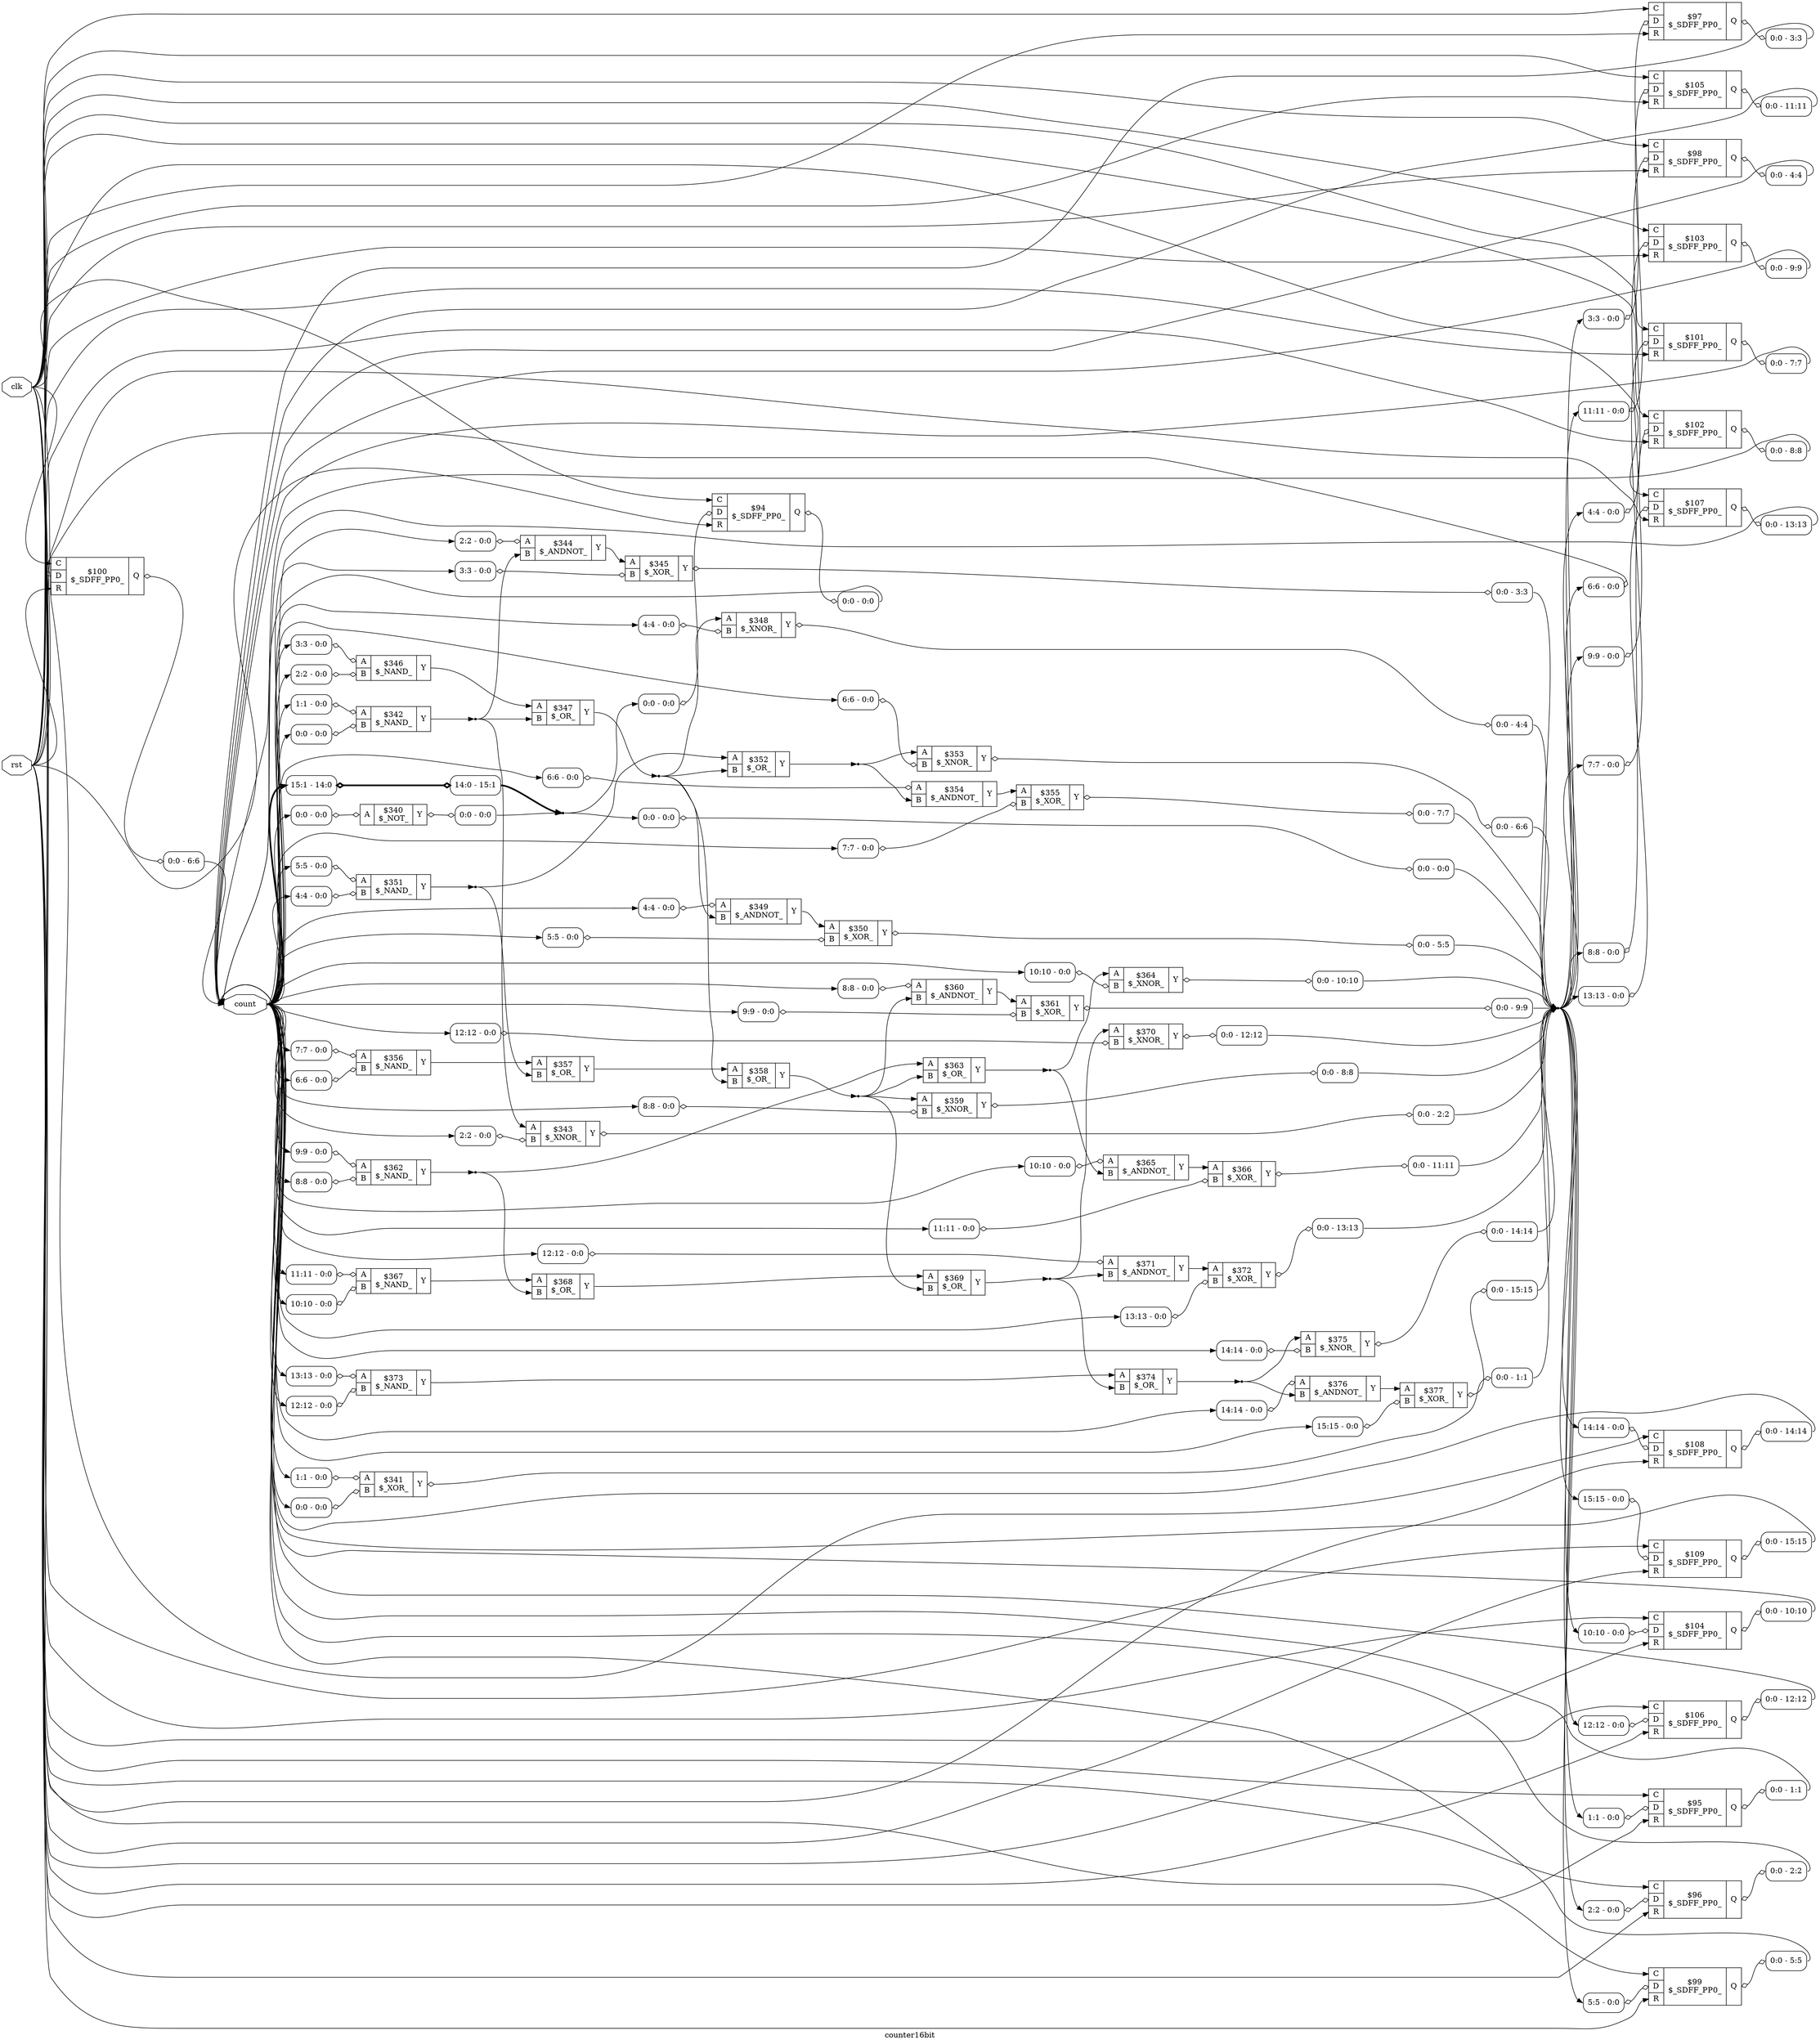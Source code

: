 digraph "counter16bit" {
label="counter16bit";
rankdir="LR";
remincross=true;
n25 [ shape=octagon, label="clk", color="black", fontcolor="black" ];
n26 [ shape=octagon, label="count", color="black", fontcolor="black" ];
n27 [ shape=octagon, label="rst", color="black", fontcolor="black" ];
c30 [ shape=record, label="{{<p28> A}|$340\n$_NOT_|{<p29> Y}}",  ];
x0 [ shape=record, style=rounded, label="<s0> 0:0 - 0:0 ", color="black", fontcolor="black" ];
x0:e -> c30:p28:w [arrowhead=odiamond, arrowtail=odiamond, dir=both, color="black", fontcolor="black", label=""];
x1 [ shape=record, style=rounded, label="<s0> 0:0 - 0:0 ", color="black", fontcolor="black" ];
c30:p29:e -> x1:w [arrowhead=odiamond, arrowtail=odiamond, dir=both, color="black", fontcolor="black", label=""];
c32 [ shape=record, label="{{<p28> A|<p31> B}|$341\n$_XOR_|{<p29> Y}}",  ];
x2 [ shape=record, style=rounded, label="<s0> 1:1 - 0:0 ", color="black", fontcolor="black" ];
x2:e -> c32:p28:w [arrowhead=odiamond, arrowtail=odiamond, dir=both, color="black", fontcolor="black", label=""];
x3 [ shape=record, style=rounded, label="<s0> 0:0 - 0:0 ", color="black", fontcolor="black" ];
x3:e -> c32:p31:w [arrowhead=odiamond, arrowtail=odiamond, dir=both, color="black", fontcolor="black", label=""];
x4 [ shape=record, style=rounded, label="<s0> 0:0 - 1:1 ", color="black", fontcolor="black" ];
c32:p29:e -> x4:w [arrowhead=odiamond, arrowtail=odiamond, dir=both, color="black", fontcolor="black", label=""];
c33 [ shape=record, label="{{<p28> A|<p31> B}|$342\n$_NAND_|{<p29> Y}}",  ];
x5 [ shape=record, style=rounded, label="<s0> 1:1 - 0:0 ", color="black", fontcolor="black" ];
x5:e -> c33:p28:w [arrowhead=odiamond, arrowtail=odiamond, dir=both, color="black", fontcolor="black", label=""];
x6 [ shape=record, style=rounded, label="<s0> 0:0 - 0:0 ", color="black", fontcolor="black" ];
x6:e -> c33:p31:w [arrowhead=odiamond, arrowtail=odiamond, dir=both, color="black", fontcolor="black", label=""];
c34 [ shape=record, label="{{<p28> A|<p31> B}|$343\n$_XNOR_|{<p29> Y}}",  ];
x7 [ shape=record, style=rounded, label="<s0> 2:2 - 0:0 ", color="black", fontcolor="black" ];
x7:e -> c34:p31:w [arrowhead=odiamond, arrowtail=odiamond, dir=both, color="black", fontcolor="black", label=""];
x8 [ shape=record, style=rounded, label="<s0> 0:0 - 2:2 ", color="black", fontcolor="black" ];
c34:p29:e -> x8:w [arrowhead=odiamond, arrowtail=odiamond, dir=both, color="black", fontcolor="black", label=""];
c35 [ shape=record, label="{{<p28> A|<p31> B}|$344\n$_ANDNOT_|{<p29> Y}}",  ];
x9 [ shape=record, style=rounded, label="<s0> 2:2 - 0:0 ", color="black", fontcolor="black" ];
x9:e -> c35:p28:w [arrowhead=odiamond, arrowtail=odiamond, dir=both, color="black", fontcolor="black", label=""];
c36 [ shape=record, label="{{<p28> A|<p31> B}|$345\n$_XOR_|{<p29> Y}}",  ];
x10 [ shape=record, style=rounded, label="<s0> 3:3 - 0:0 ", color="black", fontcolor="black" ];
x10:e -> c36:p31:w [arrowhead=odiamond, arrowtail=odiamond, dir=both, color="black", fontcolor="black", label=""];
x11 [ shape=record, style=rounded, label="<s0> 0:0 - 3:3 ", color="black", fontcolor="black" ];
c36:p29:e -> x11:w [arrowhead=odiamond, arrowtail=odiamond, dir=both, color="black", fontcolor="black", label=""];
c37 [ shape=record, label="{{<p28> A|<p31> B}|$346\n$_NAND_|{<p29> Y}}",  ];
x12 [ shape=record, style=rounded, label="<s0> 3:3 - 0:0 ", color="black", fontcolor="black" ];
x12:e -> c37:p28:w [arrowhead=odiamond, arrowtail=odiamond, dir=both, color="black", fontcolor="black", label=""];
x13 [ shape=record, style=rounded, label="<s0> 2:2 - 0:0 ", color="black", fontcolor="black" ];
x13:e -> c37:p31:w [arrowhead=odiamond, arrowtail=odiamond, dir=both, color="black", fontcolor="black", label=""];
c38 [ shape=record, label="{{<p28> A|<p31> B}|$347\n$_OR_|{<p29> Y}}",  ];
c39 [ shape=record, label="{{<p28> A|<p31> B}|$348\n$_XNOR_|{<p29> Y}}",  ];
x14 [ shape=record, style=rounded, label="<s0> 4:4 - 0:0 ", color="black", fontcolor="black" ];
x14:e -> c39:p31:w [arrowhead=odiamond, arrowtail=odiamond, dir=both, color="black", fontcolor="black", label=""];
x15 [ shape=record, style=rounded, label="<s0> 0:0 - 4:4 ", color="black", fontcolor="black" ];
c39:p29:e -> x15:w [arrowhead=odiamond, arrowtail=odiamond, dir=both, color="black", fontcolor="black", label=""];
c40 [ shape=record, label="{{<p28> A|<p31> B}|$349\n$_ANDNOT_|{<p29> Y}}",  ];
x16 [ shape=record, style=rounded, label="<s0> 4:4 - 0:0 ", color="black", fontcolor="black" ];
x16:e -> c40:p28:w [arrowhead=odiamond, arrowtail=odiamond, dir=both, color="black", fontcolor="black", label=""];
c41 [ shape=record, label="{{<p28> A|<p31> B}|$350\n$_XOR_|{<p29> Y}}",  ];
x17 [ shape=record, style=rounded, label="<s0> 5:5 - 0:0 ", color="black", fontcolor="black" ];
x17:e -> c41:p31:w [arrowhead=odiamond, arrowtail=odiamond, dir=both, color="black", fontcolor="black", label=""];
x18 [ shape=record, style=rounded, label="<s0> 0:0 - 5:5 ", color="black", fontcolor="black" ];
c41:p29:e -> x18:w [arrowhead=odiamond, arrowtail=odiamond, dir=both, color="black", fontcolor="black", label=""];
c42 [ shape=record, label="{{<p28> A|<p31> B}|$351\n$_NAND_|{<p29> Y}}",  ];
x19 [ shape=record, style=rounded, label="<s0> 5:5 - 0:0 ", color="black", fontcolor="black" ];
x19:e -> c42:p28:w [arrowhead=odiamond, arrowtail=odiamond, dir=both, color="black", fontcolor="black", label=""];
x20 [ shape=record, style=rounded, label="<s0> 4:4 - 0:0 ", color="black", fontcolor="black" ];
x20:e -> c42:p31:w [arrowhead=odiamond, arrowtail=odiamond, dir=both, color="black", fontcolor="black", label=""];
c43 [ shape=record, label="{{<p28> A|<p31> B}|$352\n$_OR_|{<p29> Y}}",  ];
c44 [ shape=record, label="{{<p28> A|<p31> B}|$353\n$_XNOR_|{<p29> Y}}",  ];
x21 [ shape=record, style=rounded, label="<s0> 6:6 - 0:0 ", color="black", fontcolor="black" ];
x21:e -> c44:p31:w [arrowhead=odiamond, arrowtail=odiamond, dir=both, color="black", fontcolor="black", label=""];
x22 [ shape=record, style=rounded, label="<s0> 0:0 - 6:6 ", color="black", fontcolor="black" ];
c44:p29:e -> x22:w [arrowhead=odiamond, arrowtail=odiamond, dir=both, color="black", fontcolor="black", label=""];
c45 [ shape=record, label="{{<p28> A|<p31> B}|$354\n$_ANDNOT_|{<p29> Y}}",  ];
x23 [ shape=record, style=rounded, label="<s0> 6:6 - 0:0 ", color="black", fontcolor="black" ];
x23:e -> c45:p28:w [arrowhead=odiamond, arrowtail=odiamond, dir=both, color="black", fontcolor="black", label=""];
c46 [ shape=record, label="{{<p28> A|<p31> B}|$355\n$_XOR_|{<p29> Y}}",  ];
x24 [ shape=record, style=rounded, label="<s0> 7:7 - 0:0 ", color="black", fontcolor="black" ];
x24:e -> c46:p31:w [arrowhead=odiamond, arrowtail=odiamond, dir=both, color="black", fontcolor="black", label=""];
x25 [ shape=record, style=rounded, label="<s0> 0:0 - 7:7 ", color="black", fontcolor="black" ];
c46:p29:e -> x25:w [arrowhead=odiamond, arrowtail=odiamond, dir=both, color="black", fontcolor="black", label=""];
c47 [ shape=record, label="{{<p28> A|<p31> B}|$356\n$_NAND_|{<p29> Y}}",  ];
x26 [ shape=record, style=rounded, label="<s0> 7:7 - 0:0 ", color="black", fontcolor="black" ];
x26:e -> c47:p28:w [arrowhead=odiamond, arrowtail=odiamond, dir=both, color="black", fontcolor="black", label=""];
x27 [ shape=record, style=rounded, label="<s0> 6:6 - 0:0 ", color="black", fontcolor="black" ];
x27:e -> c47:p31:w [arrowhead=odiamond, arrowtail=odiamond, dir=both, color="black", fontcolor="black", label=""];
c48 [ shape=record, label="{{<p28> A|<p31> B}|$357\n$_OR_|{<p29> Y}}",  ];
c49 [ shape=record, label="{{<p28> A|<p31> B}|$358\n$_OR_|{<p29> Y}}",  ];
c50 [ shape=record, label="{{<p28> A|<p31> B}|$359\n$_XNOR_|{<p29> Y}}",  ];
x28 [ shape=record, style=rounded, label="<s0> 8:8 - 0:0 ", color="black", fontcolor="black" ];
x28:e -> c50:p31:w [arrowhead=odiamond, arrowtail=odiamond, dir=both, color="black", fontcolor="black", label=""];
x29 [ shape=record, style=rounded, label="<s0> 0:0 - 8:8 ", color="black", fontcolor="black" ];
c50:p29:e -> x29:w [arrowhead=odiamond, arrowtail=odiamond, dir=both, color="black", fontcolor="black", label=""];
c51 [ shape=record, label="{{<p28> A|<p31> B}|$360\n$_ANDNOT_|{<p29> Y}}",  ];
x30 [ shape=record, style=rounded, label="<s0> 8:8 - 0:0 ", color="black", fontcolor="black" ];
x30:e -> c51:p28:w [arrowhead=odiamond, arrowtail=odiamond, dir=both, color="black", fontcolor="black", label=""];
c52 [ shape=record, label="{{<p28> A|<p31> B}|$361\n$_XOR_|{<p29> Y}}",  ];
x31 [ shape=record, style=rounded, label="<s0> 9:9 - 0:0 ", color="black", fontcolor="black" ];
x31:e -> c52:p31:w [arrowhead=odiamond, arrowtail=odiamond, dir=both, color="black", fontcolor="black", label=""];
x32 [ shape=record, style=rounded, label="<s0> 0:0 - 9:9 ", color="black", fontcolor="black" ];
c52:p29:e -> x32:w [arrowhead=odiamond, arrowtail=odiamond, dir=both, color="black", fontcolor="black", label=""];
c53 [ shape=record, label="{{<p28> A|<p31> B}|$362\n$_NAND_|{<p29> Y}}",  ];
x33 [ shape=record, style=rounded, label="<s0> 9:9 - 0:0 ", color="black", fontcolor="black" ];
x33:e -> c53:p28:w [arrowhead=odiamond, arrowtail=odiamond, dir=both, color="black", fontcolor="black", label=""];
x34 [ shape=record, style=rounded, label="<s0> 8:8 - 0:0 ", color="black", fontcolor="black" ];
x34:e -> c53:p31:w [arrowhead=odiamond, arrowtail=odiamond, dir=both, color="black", fontcolor="black", label=""];
c54 [ shape=record, label="{{<p28> A|<p31> B}|$363\n$_OR_|{<p29> Y}}",  ];
c55 [ shape=record, label="{{<p28> A|<p31> B}|$364\n$_XNOR_|{<p29> Y}}",  ];
x35 [ shape=record, style=rounded, label="<s0> 10:10 - 0:0 ", color="black", fontcolor="black" ];
x35:e -> c55:p31:w [arrowhead=odiamond, arrowtail=odiamond, dir=both, color="black", fontcolor="black", label=""];
x36 [ shape=record, style=rounded, label="<s0> 0:0 - 10:10 ", color="black", fontcolor="black" ];
c55:p29:e -> x36:w [arrowhead=odiamond, arrowtail=odiamond, dir=both, color="black", fontcolor="black", label=""];
c56 [ shape=record, label="{{<p28> A|<p31> B}|$365\n$_ANDNOT_|{<p29> Y}}",  ];
x37 [ shape=record, style=rounded, label="<s0> 10:10 - 0:0 ", color="black", fontcolor="black" ];
x37:e -> c56:p28:w [arrowhead=odiamond, arrowtail=odiamond, dir=both, color="black", fontcolor="black", label=""];
c57 [ shape=record, label="{{<p28> A|<p31> B}|$366\n$_XOR_|{<p29> Y}}",  ];
x38 [ shape=record, style=rounded, label="<s0> 11:11 - 0:0 ", color="black", fontcolor="black" ];
x38:e -> c57:p31:w [arrowhead=odiamond, arrowtail=odiamond, dir=both, color="black", fontcolor="black", label=""];
x39 [ shape=record, style=rounded, label="<s0> 0:0 - 11:11 ", color="black", fontcolor="black" ];
c57:p29:e -> x39:w [arrowhead=odiamond, arrowtail=odiamond, dir=both, color="black", fontcolor="black", label=""];
c58 [ shape=record, label="{{<p28> A|<p31> B}|$367\n$_NAND_|{<p29> Y}}",  ];
x40 [ shape=record, style=rounded, label="<s0> 11:11 - 0:0 ", color="black", fontcolor="black" ];
x40:e -> c58:p28:w [arrowhead=odiamond, arrowtail=odiamond, dir=both, color="black", fontcolor="black", label=""];
x41 [ shape=record, style=rounded, label="<s0> 10:10 - 0:0 ", color="black", fontcolor="black" ];
x41:e -> c58:p31:w [arrowhead=odiamond, arrowtail=odiamond, dir=both, color="black", fontcolor="black", label=""];
c59 [ shape=record, label="{{<p28> A|<p31> B}|$368\n$_OR_|{<p29> Y}}",  ];
c60 [ shape=record, label="{{<p28> A|<p31> B}|$369\n$_OR_|{<p29> Y}}",  ];
c61 [ shape=record, label="{{<p28> A|<p31> B}|$370\n$_XNOR_|{<p29> Y}}",  ];
x42 [ shape=record, style=rounded, label="<s0> 12:12 - 0:0 ", color="black", fontcolor="black" ];
x42:e -> c61:p31:w [arrowhead=odiamond, arrowtail=odiamond, dir=both, color="black", fontcolor="black", label=""];
x43 [ shape=record, style=rounded, label="<s0> 0:0 - 12:12 ", color="black", fontcolor="black" ];
c61:p29:e -> x43:w [arrowhead=odiamond, arrowtail=odiamond, dir=both, color="black", fontcolor="black", label=""];
c62 [ shape=record, label="{{<p28> A|<p31> B}|$371\n$_ANDNOT_|{<p29> Y}}",  ];
x44 [ shape=record, style=rounded, label="<s0> 12:12 - 0:0 ", color="black", fontcolor="black" ];
x44:e -> c62:p28:w [arrowhead=odiamond, arrowtail=odiamond, dir=both, color="black", fontcolor="black", label=""];
c63 [ shape=record, label="{{<p28> A|<p31> B}|$372\n$_XOR_|{<p29> Y}}",  ];
x45 [ shape=record, style=rounded, label="<s0> 13:13 - 0:0 ", color="black", fontcolor="black" ];
x45:e -> c63:p31:w [arrowhead=odiamond, arrowtail=odiamond, dir=both, color="black", fontcolor="black", label=""];
x46 [ shape=record, style=rounded, label="<s0> 0:0 - 13:13 ", color="black", fontcolor="black" ];
c63:p29:e -> x46:w [arrowhead=odiamond, arrowtail=odiamond, dir=both, color="black", fontcolor="black", label=""];
c64 [ shape=record, label="{{<p28> A|<p31> B}|$373\n$_NAND_|{<p29> Y}}",  ];
x47 [ shape=record, style=rounded, label="<s0> 13:13 - 0:0 ", color="black", fontcolor="black" ];
x47:e -> c64:p28:w [arrowhead=odiamond, arrowtail=odiamond, dir=both, color="black", fontcolor="black", label=""];
x48 [ shape=record, style=rounded, label="<s0> 12:12 - 0:0 ", color="black", fontcolor="black" ];
x48:e -> c64:p31:w [arrowhead=odiamond, arrowtail=odiamond, dir=both, color="black", fontcolor="black", label=""];
c65 [ shape=record, label="{{<p28> A|<p31> B}|$374\n$_OR_|{<p29> Y}}",  ];
c66 [ shape=record, label="{{<p28> A|<p31> B}|$375\n$_XNOR_|{<p29> Y}}",  ];
x49 [ shape=record, style=rounded, label="<s0> 14:14 - 0:0 ", color="black", fontcolor="black" ];
x49:e -> c66:p31:w [arrowhead=odiamond, arrowtail=odiamond, dir=both, color="black", fontcolor="black", label=""];
x50 [ shape=record, style=rounded, label="<s0> 0:0 - 14:14 ", color="black", fontcolor="black" ];
c66:p29:e -> x50:w [arrowhead=odiamond, arrowtail=odiamond, dir=both, color="black", fontcolor="black", label=""];
c67 [ shape=record, label="{{<p28> A|<p31> B}|$376\n$_ANDNOT_|{<p29> Y}}",  ];
x51 [ shape=record, style=rounded, label="<s0> 14:14 - 0:0 ", color="black", fontcolor="black" ];
x51:e -> c67:p28:w [arrowhead=odiamond, arrowtail=odiamond, dir=both, color="black", fontcolor="black", label=""];
c68 [ shape=record, label="{{<p28> A|<p31> B}|$377\n$_XOR_|{<p29> Y}}",  ];
x52 [ shape=record, style=rounded, label="<s0> 15:15 - 0:0 ", color="black", fontcolor="black" ];
x52:e -> c68:p31:w [arrowhead=odiamond, arrowtail=odiamond, dir=both, color="black", fontcolor="black", label=""];
x53 [ shape=record, style=rounded, label="<s0> 0:0 - 15:15 ", color="black", fontcolor="black" ];
c68:p29:e -> x53:w [arrowhead=odiamond, arrowtail=odiamond, dir=both, color="black", fontcolor="black", label=""];
c73 [ shape=record, label="{{<p69> C|<p70> D|<p71> R}|$100\n$_SDFF_PP0_|{<p72> Q}}",  ];
x54 [ shape=record, style=rounded, label="<s0> 6:6 - 0:0 ", color="black", fontcolor="black" ];
x54:e -> c73:p70:w [arrowhead=odiamond, arrowtail=odiamond, dir=both, color="black", fontcolor="black", label=""];
x55 [ shape=record, style=rounded, label="<s0> 0:0 - 6:6 ", color="black", fontcolor="black" ];
c73:p72:e -> x55:w [arrowhead=odiamond, arrowtail=odiamond, dir=both, color="black", fontcolor="black", label=""];
c74 [ shape=record, label="{{<p69> C|<p70> D|<p71> R}|$101\n$_SDFF_PP0_|{<p72> Q}}",  ];
x56 [ shape=record, style=rounded, label="<s0> 7:7 - 0:0 ", color="black", fontcolor="black" ];
x56:e -> c74:p70:w [arrowhead=odiamond, arrowtail=odiamond, dir=both, color="black", fontcolor="black", label=""];
x57 [ shape=record, style=rounded, label="<s0> 0:0 - 7:7 ", color="black", fontcolor="black" ];
c74:p72:e -> x57:w [arrowhead=odiamond, arrowtail=odiamond, dir=both, color="black", fontcolor="black", label=""];
c75 [ shape=record, label="{{<p69> C|<p70> D|<p71> R}|$102\n$_SDFF_PP0_|{<p72> Q}}",  ];
x58 [ shape=record, style=rounded, label="<s0> 8:8 - 0:0 ", color="black", fontcolor="black" ];
x58:e -> c75:p70:w [arrowhead=odiamond, arrowtail=odiamond, dir=both, color="black", fontcolor="black", label=""];
x59 [ shape=record, style=rounded, label="<s0> 0:0 - 8:8 ", color="black", fontcolor="black" ];
c75:p72:e -> x59:w [arrowhead=odiamond, arrowtail=odiamond, dir=both, color="black", fontcolor="black", label=""];
c76 [ shape=record, label="{{<p69> C|<p70> D|<p71> R}|$103\n$_SDFF_PP0_|{<p72> Q}}",  ];
x60 [ shape=record, style=rounded, label="<s0> 9:9 - 0:0 ", color="black", fontcolor="black" ];
x60:e -> c76:p70:w [arrowhead=odiamond, arrowtail=odiamond, dir=both, color="black", fontcolor="black", label=""];
x61 [ shape=record, style=rounded, label="<s0> 0:0 - 9:9 ", color="black", fontcolor="black" ];
c76:p72:e -> x61:w [arrowhead=odiamond, arrowtail=odiamond, dir=both, color="black", fontcolor="black", label=""];
c77 [ shape=record, label="{{<p69> C|<p70> D|<p71> R}|$104\n$_SDFF_PP0_|{<p72> Q}}",  ];
x62 [ shape=record, style=rounded, label="<s0> 10:10 - 0:0 ", color="black", fontcolor="black" ];
x62:e -> c77:p70:w [arrowhead=odiamond, arrowtail=odiamond, dir=both, color="black", fontcolor="black", label=""];
x63 [ shape=record, style=rounded, label="<s0> 0:0 - 10:10 ", color="black", fontcolor="black" ];
c77:p72:e -> x63:w [arrowhead=odiamond, arrowtail=odiamond, dir=both, color="black", fontcolor="black", label=""];
c78 [ shape=record, label="{{<p69> C|<p70> D|<p71> R}|$105\n$_SDFF_PP0_|{<p72> Q}}",  ];
x64 [ shape=record, style=rounded, label="<s0> 11:11 - 0:0 ", color="black", fontcolor="black" ];
x64:e -> c78:p70:w [arrowhead=odiamond, arrowtail=odiamond, dir=both, color="black", fontcolor="black", label=""];
x65 [ shape=record, style=rounded, label="<s0> 0:0 - 11:11 ", color="black", fontcolor="black" ];
c78:p72:e -> x65:w [arrowhead=odiamond, arrowtail=odiamond, dir=both, color="black", fontcolor="black", label=""];
c79 [ shape=record, label="{{<p69> C|<p70> D|<p71> R}|$106\n$_SDFF_PP0_|{<p72> Q}}",  ];
x66 [ shape=record, style=rounded, label="<s0> 12:12 - 0:0 ", color="black", fontcolor="black" ];
x66:e -> c79:p70:w [arrowhead=odiamond, arrowtail=odiamond, dir=both, color="black", fontcolor="black", label=""];
x67 [ shape=record, style=rounded, label="<s0> 0:0 - 12:12 ", color="black", fontcolor="black" ];
c79:p72:e -> x67:w [arrowhead=odiamond, arrowtail=odiamond, dir=both, color="black", fontcolor="black", label=""];
c80 [ shape=record, label="{{<p69> C|<p70> D|<p71> R}|$107\n$_SDFF_PP0_|{<p72> Q}}",  ];
x68 [ shape=record, style=rounded, label="<s0> 13:13 - 0:0 ", color="black", fontcolor="black" ];
x68:e -> c80:p70:w [arrowhead=odiamond, arrowtail=odiamond, dir=both, color="black", fontcolor="black", label=""];
x69 [ shape=record, style=rounded, label="<s0> 0:0 - 13:13 ", color="black", fontcolor="black" ];
c80:p72:e -> x69:w [arrowhead=odiamond, arrowtail=odiamond, dir=both, color="black", fontcolor="black", label=""];
c81 [ shape=record, label="{{<p69> C|<p70> D|<p71> R}|$108\n$_SDFF_PP0_|{<p72> Q}}",  ];
x70 [ shape=record, style=rounded, label="<s0> 14:14 - 0:0 ", color="black", fontcolor="black" ];
x70:e -> c81:p70:w [arrowhead=odiamond, arrowtail=odiamond, dir=both, color="black", fontcolor="black", label=""];
x71 [ shape=record, style=rounded, label="<s0> 0:0 - 14:14 ", color="black", fontcolor="black" ];
c81:p72:e -> x71:w [arrowhead=odiamond, arrowtail=odiamond, dir=both, color="black", fontcolor="black", label=""];
c82 [ shape=record, label="{{<p69> C|<p70> D|<p71> R}|$109\n$_SDFF_PP0_|{<p72> Q}}",  ];
x72 [ shape=record, style=rounded, label="<s0> 15:15 - 0:0 ", color="black", fontcolor="black" ];
x72:e -> c82:p70:w [arrowhead=odiamond, arrowtail=odiamond, dir=both, color="black", fontcolor="black", label=""];
x73 [ shape=record, style=rounded, label="<s0> 0:0 - 15:15 ", color="black", fontcolor="black" ];
c82:p72:e -> x73:w [arrowhead=odiamond, arrowtail=odiamond, dir=both, color="black", fontcolor="black", label=""];
c83 [ shape=record, label="{{<p69> C|<p70> D|<p71> R}|$94\n$_SDFF_PP0_|{<p72> Q}}",  ];
x74 [ shape=record, style=rounded, label="<s0> 0:0 - 0:0 ", color="black", fontcolor="black" ];
x74:e -> c83:p70:w [arrowhead=odiamond, arrowtail=odiamond, dir=both, color="black", fontcolor="black", label=""];
x75 [ shape=record, style=rounded, label="<s0> 0:0 - 0:0 ", color="black", fontcolor="black" ];
c83:p72:e -> x75:w [arrowhead=odiamond, arrowtail=odiamond, dir=both, color="black", fontcolor="black", label=""];
c84 [ shape=record, label="{{<p69> C|<p70> D|<p71> R}|$95\n$_SDFF_PP0_|{<p72> Q}}",  ];
x76 [ shape=record, style=rounded, label="<s0> 1:1 - 0:0 ", color="black", fontcolor="black" ];
x76:e -> c84:p70:w [arrowhead=odiamond, arrowtail=odiamond, dir=both, color="black", fontcolor="black", label=""];
x77 [ shape=record, style=rounded, label="<s0> 0:0 - 1:1 ", color="black", fontcolor="black" ];
c84:p72:e -> x77:w [arrowhead=odiamond, arrowtail=odiamond, dir=both, color="black", fontcolor="black", label=""];
c85 [ shape=record, label="{{<p69> C|<p70> D|<p71> R}|$96\n$_SDFF_PP0_|{<p72> Q}}",  ];
x78 [ shape=record, style=rounded, label="<s0> 2:2 - 0:0 ", color="black", fontcolor="black" ];
x78:e -> c85:p70:w [arrowhead=odiamond, arrowtail=odiamond, dir=both, color="black", fontcolor="black", label=""];
x79 [ shape=record, style=rounded, label="<s0> 0:0 - 2:2 ", color="black", fontcolor="black" ];
c85:p72:e -> x79:w [arrowhead=odiamond, arrowtail=odiamond, dir=both, color="black", fontcolor="black", label=""];
c86 [ shape=record, label="{{<p69> C|<p70> D|<p71> R}|$97\n$_SDFF_PP0_|{<p72> Q}}",  ];
x80 [ shape=record, style=rounded, label="<s0> 3:3 - 0:0 ", color="black", fontcolor="black" ];
x80:e -> c86:p70:w [arrowhead=odiamond, arrowtail=odiamond, dir=both, color="black", fontcolor="black", label=""];
x81 [ shape=record, style=rounded, label="<s0> 0:0 - 3:3 ", color="black", fontcolor="black" ];
c86:p72:e -> x81:w [arrowhead=odiamond, arrowtail=odiamond, dir=both, color="black", fontcolor="black", label=""];
c87 [ shape=record, label="{{<p69> C|<p70> D|<p71> R}|$98\n$_SDFF_PP0_|{<p72> Q}}",  ];
x82 [ shape=record, style=rounded, label="<s0> 4:4 - 0:0 ", color="black", fontcolor="black" ];
x82:e -> c87:p70:w [arrowhead=odiamond, arrowtail=odiamond, dir=both, color="black", fontcolor="black", label=""];
x83 [ shape=record, style=rounded, label="<s0> 0:0 - 4:4 ", color="black", fontcolor="black" ];
c87:p72:e -> x83:w [arrowhead=odiamond, arrowtail=odiamond, dir=both, color="black", fontcolor="black", label=""];
c88 [ shape=record, label="{{<p69> C|<p70> D|<p71> R}|$99\n$_SDFF_PP0_|{<p72> Q}}",  ];
x84 [ shape=record, style=rounded, label="<s0> 5:5 - 0:0 ", color="black", fontcolor="black" ];
x84:e -> c88:p70:w [arrowhead=odiamond, arrowtail=odiamond, dir=both, color="black", fontcolor="black", label=""];
x85 [ shape=record, style=rounded, label="<s0> 0:0 - 5:5 ", color="black", fontcolor="black" ];
c88:p72:e -> x85:w [arrowhead=odiamond, arrowtail=odiamond, dir=both, color="black", fontcolor="black", label=""];
x86 [ shape=record, style=rounded, label="<s0> 15:1 - 14:0 ", color="black", fontcolor="black" ];
x87 [ shape=record, style=rounded, label="<s0> 14:0 - 15:1 ", color="black", fontcolor="black" ];
x86:e -> x87:w [arrowhead=odiamond, arrowtail=odiamond, dir=both, color="black", fontcolor="black", style="setlinewidth(3)", label=""];
x88 [ shape=record, style=rounded, label="<s0> 0:0 - 0:0 ", color="black", fontcolor="black" ];
x89 [ shape=record, style=rounded, label="<s0> 0:0 - 0:0 ", color="black", fontcolor="black" ];
x88:e -> x89:w [arrowhead=odiamond, arrowtail=odiamond, dir=both, color="black", fontcolor="black", label=""];
n1 [ shape=point ];
c33:p29:e -> n1:w [color="black", fontcolor="black", label=""];
n1:e -> c34:p28:w [color="black", fontcolor="black", label=""];
n1:e -> c35:p31:w [color="black", fontcolor="black", label=""];
n1:e -> c38:p31:w [color="black", fontcolor="black", label=""];
c48:p29:e -> c49:p28:w [color="black", fontcolor="black", label=""];
n11 [ shape=point ];
c49:p29:e -> n11:w [color="black", fontcolor="black", label=""];
n11:e -> c50:p28:w [color="black", fontcolor="black", label=""];
n11:e -> c51:p31:w [color="black", fontcolor="black", label=""];
n11:e -> c54:p31:w [color="black", fontcolor="black", label=""];
n11:e -> c60:p31:w [color="black", fontcolor="black", label=""];
c51:p29:e -> c52:p28:w [color="black", fontcolor="black", label=""];
n13 [ shape=point ];
c53:p29:e -> n13:w [color="black", fontcolor="black", label=""];
n13:e -> c54:p28:w [color="black", fontcolor="black", label=""];
n13:e -> c59:p31:w [color="black", fontcolor="black", label=""];
n14 [ shape=point ];
c54:p29:e -> n14:w [color="black", fontcolor="black", label=""];
n14:e -> c55:p28:w [color="black", fontcolor="black", label=""];
n14:e -> c56:p31:w [color="black", fontcolor="black", label=""];
c56:p29:e -> c57:p28:w [color="black", fontcolor="black", label=""];
c58:p29:e -> c59:p28:w [color="black", fontcolor="black", label=""];
c59:p29:e -> c60:p28:w [color="black", fontcolor="black", label=""];
n18 [ shape=point ];
c60:p29:e -> n18:w [color="black", fontcolor="black", label=""];
n18:e -> c61:p28:w [color="black", fontcolor="black", label=""];
n18:e -> c62:p31:w [color="black", fontcolor="black", label=""];
n18:e -> c65:p31:w [color="black", fontcolor="black", label=""];
c62:p29:e -> c63:p28:w [color="black", fontcolor="black", label=""];
c35:p29:e -> c36:p28:w [color="black", fontcolor="black", label=""];
c64:p29:e -> c65:p28:w [color="black", fontcolor="black", label=""];
n21 [ shape=point ];
c65:p29:e -> n21:w [color="black", fontcolor="black", label=""];
n21:e -> c66:p28:w [color="black", fontcolor="black", label=""];
n21:e -> c67:p31:w [color="black", fontcolor="black", label=""];
c67:p29:e -> c68:p28:w [color="black", fontcolor="black", label=""];
n23 [ shape=point ];
x1:s0:e -> n23:w [color="black", fontcolor="black", label=""];
x87:s0:e -> n23:w [color="black", fontcolor="black", style="setlinewidth(3)", label=""];
n23:e -> x74:s0:w [color="black", fontcolor="black", label=""];
n23:e -> x88:s0:w [color="black", fontcolor="black", label=""];
n24 [ shape=point ];
x11:s0:e -> n24:w [color="black", fontcolor="black", label=""];
x15:s0:e -> n24:w [color="black", fontcolor="black", label=""];
x18:s0:e -> n24:w [color="black", fontcolor="black", label=""];
x22:s0:e -> n24:w [color="black", fontcolor="black", label=""];
x25:s0:e -> n24:w [color="black", fontcolor="black", label=""];
x29:s0:e -> n24:w [color="black", fontcolor="black", label=""];
x32:s0:e -> n24:w [color="black", fontcolor="black", label=""];
x36:s0:e -> n24:w [color="black", fontcolor="black", label=""];
x39:s0:e -> n24:w [color="black", fontcolor="black", label=""];
x43:s0:e -> n24:w [color="black", fontcolor="black", label=""];
x46:s0:e -> n24:w [color="black", fontcolor="black", label=""];
x4:s0:e -> n24:w [color="black", fontcolor="black", label=""];
x50:s0:e -> n24:w [color="black", fontcolor="black", label=""];
x53:s0:e -> n24:w [color="black", fontcolor="black", label=""];
x89:s0:e -> n24:w [color="black", fontcolor="black", label=""];
x8:s0:e -> n24:w [color="black", fontcolor="black", label=""];
n24:e -> x54:s0:w [color="black", fontcolor="black", label=""];
n24:e -> x56:s0:w [color="black", fontcolor="black", label=""];
n24:e -> x58:s0:w [color="black", fontcolor="black", label=""];
n24:e -> x60:s0:w [color="black", fontcolor="black", label=""];
n24:e -> x62:s0:w [color="black", fontcolor="black", label=""];
n24:e -> x64:s0:w [color="black", fontcolor="black", label=""];
n24:e -> x66:s0:w [color="black", fontcolor="black", label=""];
n24:e -> x68:s0:w [color="black", fontcolor="black", label=""];
n24:e -> x70:s0:w [color="black", fontcolor="black", label=""];
n24:e -> x72:s0:w [color="black", fontcolor="black", label=""];
n24:e -> x76:s0:w [color="black", fontcolor="black", label=""];
n24:e -> x78:s0:w [color="black", fontcolor="black", label=""];
n24:e -> x80:s0:w [color="black", fontcolor="black", label=""];
n24:e -> x82:s0:w [color="black", fontcolor="black", label=""];
n24:e -> x84:s0:w [color="black", fontcolor="black", label=""];
n25:e -> c73:p69:w [color="black", fontcolor="black", label=""];
n25:e -> c74:p69:w [color="black", fontcolor="black", label=""];
n25:e -> c75:p69:w [color="black", fontcolor="black", label=""];
n25:e -> c76:p69:w [color="black", fontcolor="black", label=""];
n25:e -> c77:p69:w [color="black", fontcolor="black", label=""];
n25:e -> c78:p69:w [color="black", fontcolor="black", label=""];
n25:e -> c79:p69:w [color="black", fontcolor="black", label=""];
n25:e -> c80:p69:w [color="black", fontcolor="black", label=""];
n25:e -> c81:p69:w [color="black", fontcolor="black", label=""];
n25:e -> c82:p69:w [color="black", fontcolor="black", label=""];
n25:e -> c83:p69:w [color="black", fontcolor="black", label=""];
n25:e -> c84:p69:w [color="black", fontcolor="black", label=""];
n25:e -> c85:p69:w [color="black", fontcolor="black", label=""];
n25:e -> c86:p69:w [color="black", fontcolor="black", label=""];
n25:e -> c87:p69:w [color="black", fontcolor="black", label=""];
n25:e -> c88:p69:w [color="black", fontcolor="black", label=""];
x55:s0:e -> n26:w [color="black", fontcolor="black", label=""];
x57:s0:e -> n26:w [color="black", fontcolor="black", label=""];
x59:s0:e -> n26:w [color="black", fontcolor="black", label=""];
x61:s0:e -> n26:w [color="black", fontcolor="black", label=""];
x63:s0:e -> n26:w [color="black", fontcolor="black", label=""];
x65:s0:e -> n26:w [color="black", fontcolor="black", label=""];
x67:s0:e -> n26:w [color="black", fontcolor="black", label=""];
x69:s0:e -> n26:w [color="black", fontcolor="black", label=""];
x71:s0:e -> n26:w [color="black", fontcolor="black", label=""];
x73:s0:e -> n26:w [color="black", fontcolor="black", label=""];
x75:s0:e -> n26:w [color="black", fontcolor="black", label=""];
x77:s0:e -> n26:w [color="black", fontcolor="black", label=""];
x79:s0:e -> n26:w [color="black", fontcolor="black", label=""];
x81:s0:e -> n26:w [color="black", fontcolor="black", label=""];
x83:s0:e -> n26:w [color="black", fontcolor="black", label=""];
x85:s0:e -> n26:w [color="black", fontcolor="black", label=""];
n26:e -> x0:s0:w [color="black", fontcolor="black", label=""];
n26:e -> x10:s0:w [color="black", fontcolor="black", label=""];
n26:e -> x12:s0:w [color="black", fontcolor="black", label=""];
n26:e -> x13:s0:w [color="black", fontcolor="black", label=""];
n26:e -> x14:s0:w [color="black", fontcolor="black", label=""];
n26:e -> x16:s0:w [color="black", fontcolor="black", label=""];
n26:e -> x17:s0:w [color="black", fontcolor="black", label=""];
n26:e -> x19:s0:w [color="black", fontcolor="black", label=""];
n26:e -> x20:s0:w [color="black", fontcolor="black", label=""];
n26:e -> x21:s0:w [color="black", fontcolor="black", label=""];
n26:e -> x23:s0:w [color="black", fontcolor="black", label=""];
n26:e -> x24:s0:w [color="black", fontcolor="black", label=""];
n26:e -> x26:s0:w [color="black", fontcolor="black", label=""];
n26:e -> x27:s0:w [color="black", fontcolor="black", label=""];
n26:e -> x28:s0:w [color="black", fontcolor="black", label=""];
n26:e -> x2:s0:w [color="black", fontcolor="black", label=""];
n26:e -> x30:s0:w [color="black", fontcolor="black", label=""];
n26:e -> x31:s0:w [color="black", fontcolor="black", label=""];
n26:e -> x33:s0:w [color="black", fontcolor="black", label=""];
n26:e -> x34:s0:w [color="black", fontcolor="black", label=""];
n26:e -> x35:s0:w [color="black", fontcolor="black", label=""];
n26:e -> x37:s0:w [color="black", fontcolor="black", label=""];
n26:e -> x38:s0:w [color="black", fontcolor="black", label=""];
n26:e -> x3:s0:w [color="black", fontcolor="black", label=""];
n26:e -> x40:s0:w [color="black", fontcolor="black", label=""];
n26:e -> x41:s0:w [color="black", fontcolor="black", label=""];
n26:e -> x42:s0:w [color="black", fontcolor="black", label=""];
n26:e -> x44:s0:w [color="black", fontcolor="black", label=""];
n26:e -> x45:s0:w [color="black", fontcolor="black", label=""];
n26:e -> x47:s0:w [color="black", fontcolor="black", label=""];
n26:e -> x48:s0:w [color="black", fontcolor="black", label=""];
n26:e -> x49:s0:w [color="black", fontcolor="black", label=""];
n26:e -> x51:s0:w [color="black", fontcolor="black", label=""];
n26:e -> x52:s0:w [color="black", fontcolor="black", label=""];
n26:e -> x5:s0:w [color="black", fontcolor="black", label=""];
n26:e -> x6:s0:w [color="black", fontcolor="black", label=""];
n26:e -> x7:s0:w [color="black", fontcolor="black", label=""];
n26:e -> x86:s0:w [color="black", fontcolor="black", style="setlinewidth(3)", label=""];
n26:e -> x9:s0:w [color="black", fontcolor="black", label=""];
n27:e -> c73:p71:w [color="black", fontcolor="black", label=""];
n27:e -> c74:p71:w [color="black", fontcolor="black", label=""];
n27:e -> c75:p71:w [color="black", fontcolor="black", label=""];
n27:e -> c76:p71:w [color="black", fontcolor="black", label=""];
n27:e -> c77:p71:w [color="black", fontcolor="black", label=""];
n27:e -> c78:p71:w [color="black", fontcolor="black", label=""];
n27:e -> c79:p71:w [color="black", fontcolor="black", label=""];
n27:e -> c80:p71:w [color="black", fontcolor="black", label=""];
n27:e -> c81:p71:w [color="black", fontcolor="black", label=""];
n27:e -> c82:p71:w [color="black", fontcolor="black", label=""];
n27:e -> c83:p71:w [color="black", fontcolor="black", label=""];
n27:e -> c84:p71:w [color="black", fontcolor="black", label=""];
n27:e -> c85:p71:w [color="black", fontcolor="black", label=""];
n27:e -> c86:p71:w [color="black", fontcolor="black", label=""];
n27:e -> c87:p71:w [color="black", fontcolor="black", label=""];
n27:e -> c88:p71:w [color="black", fontcolor="black", label=""];
c37:p29:e -> c38:p28:w [color="black", fontcolor="black", label=""];
n4 [ shape=point ];
c38:p29:e -> n4:w [color="black", fontcolor="black", label=""];
n4:e -> c39:p28:w [color="black", fontcolor="black", label=""];
n4:e -> c40:p31:w [color="black", fontcolor="black", label=""];
n4:e -> c43:p31:w [color="black", fontcolor="black", label=""];
n4:e -> c49:p31:w [color="black", fontcolor="black", label=""];
c40:p29:e -> c41:p28:w [color="black", fontcolor="black", label=""];
n6 [ shape=point ];
c42:p29:e -> n6:w [color="black", fontcolor="black", label=""];
n6:e -> c43:p28:w [color="black", fontcolor="black", label=""];
n6:e -> c48:p31:w [color="black", fontcolor="black", label=""];
n7 [ shape=point ];
c43:p29:e -> n7:w [color="black", fontcolor="black", label=""];
n7:e -> c44:p28:w [color="black", fontcolor="black", label=""];
n7:e -> c45:p31:w [color="black", fontcolor="black", label=""];
c45:p29:e -> c46:p28:w [color="black", fontcolor="black", label=""];
c47:p29:e -> c48:p28:w [color="black", fontcolor="black", label=""];
}
